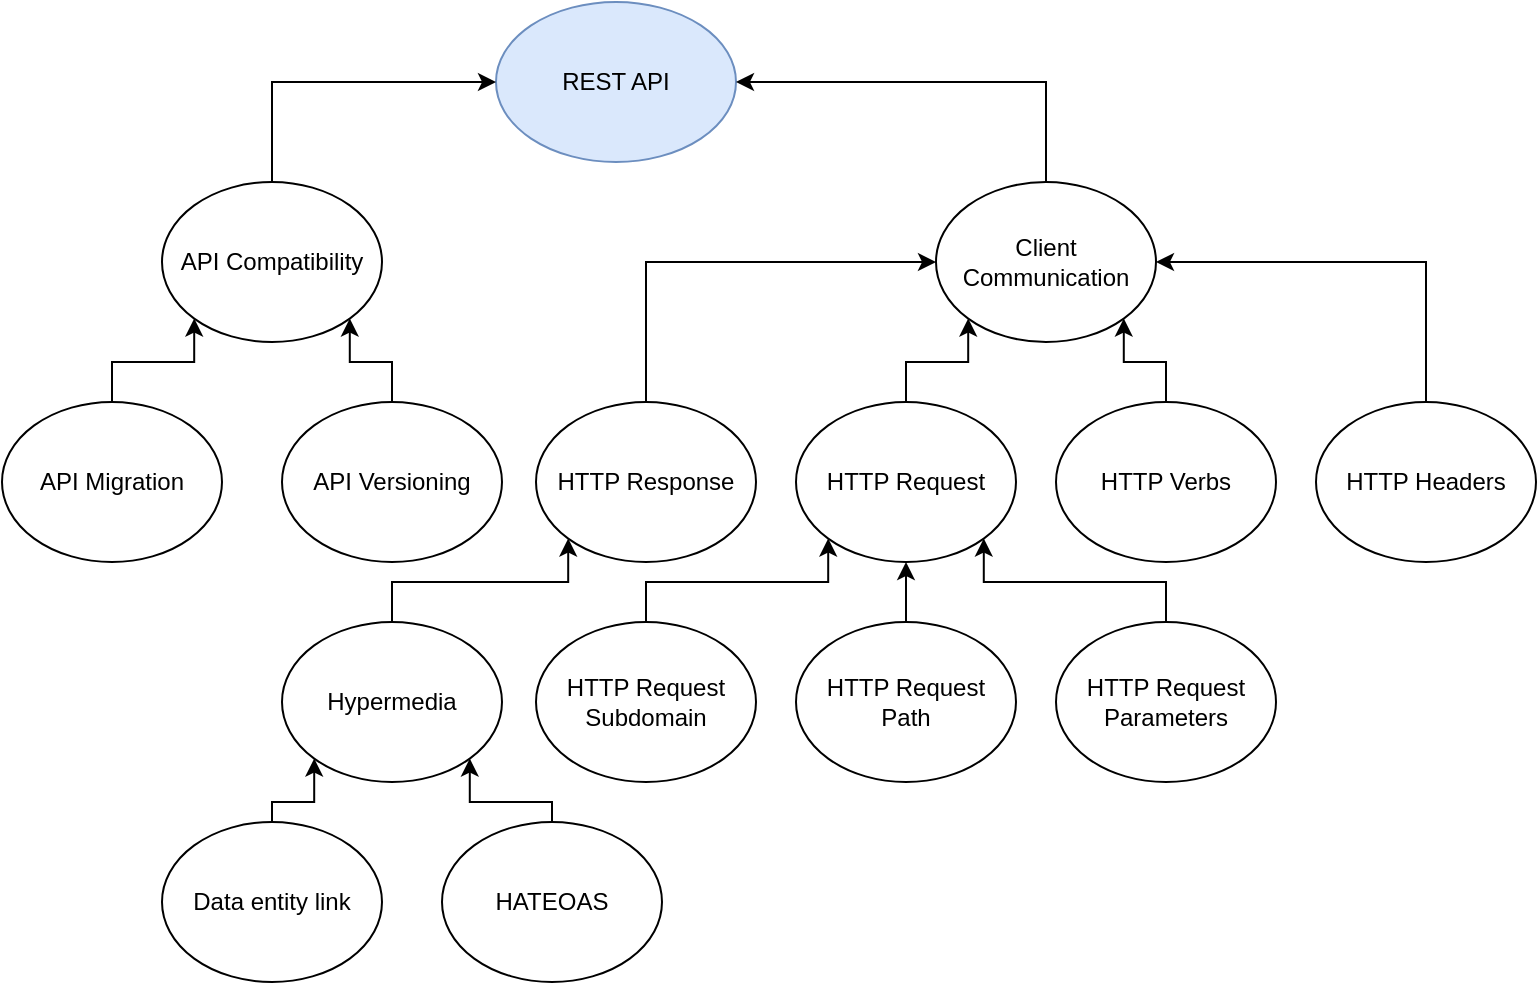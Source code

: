 <mxfile version="24.5.3" type="device">
  <diagram name="Page-1" id="W_DVdPMOir-uvhRmiZk6">
    <mxGraphModel dx="2074" dy="1363" grid="1" gridSize="10" guides="1" tooltips="1" connect="1" arrows="1" fold="1" page="1" pageScale="1" pageWidth="850" pageHeight="1100" math="0" shadow="0">
      <root>
        <mxCell id="0" />
        <mxCell id="1" parent="0" />
        <mxCell id="1XIJd5jqnsslgkVnj5lK-1" value="REST API" style="ellipse;whiteSpace=wrap;html=1;fillColor=#dae8fc;strokeColor=#6c8ebf;" parent="1" vertex="1">
          <mxGeometry x="277" y="170" width="120" height="80" as="geometry" />
        </mxCell>
        <mxCell id="1XIJd5jqnsslgkVnj5lK-11" style="edgeStyle=orthogonalEdgeStyle;rounded=0;orthogonalLoop=1;jettySize=auto;html=1;exitX=0.5;exitY=0;exitDx=0;exitDy=0;entryX=1;entryY=0.5;entryDx=0;entryDy=0;" parent="1" source="1XIJd5jqnsslgkVnj5lK-2" target="1XIJd5jqnsslgkVnj5lK-1" edge="1">
          <mxGeometry relative="1" as="geometry" />
        </mxCell>
        <mxCell id="1XIJd5jqnsslgkVnj5lK-2" value="Client Communication" style="ellipse;whiteSpace=wrap;html=1;" parent="1" vertex="1">
          <mxGeometry x="497" y="260" width="110" height="80" as="geometry" />
        </mxCell>
        <mxCell id="1XIJd5jqnsslgkVnj5lK-12" style="edgeStyle=orthogonalEdgeStyle;rounded=0;orthogonalLoop=1;jettySize=auto;html=1;exitX=0.5;exitY=0;exitDx=0;exitDy=0;entryX=0;entryY=0.5;entryDx=0;entryDy=0;" parent="1" source="1XIJd5jqnsslgkVnj5lK-3" target="1XIJd5jqnsslgkVnj5lK-2" edge="1">
          <mxGeometry relative="1" as="geometry" />
        </mxCell>
        <mxCell id="1XIJd5jqnsslgkVnj5lK-3" value="HTTP Response" style="ellipse;whiteSpace=wrap;html=1;" parent="1" vertex="1">
          <mxGeometry x="297" y="370" width="110" height="80" as="geometry" />
        </mxCell>
        <mxCell id="1XIJd5jqnsslgkVnj5lK-13" style="edgeStyle=orthogonalEdgeStyle;rounded=0;orthogonalLoop=1;jettySize=auto;html=1;exitX=0.5;exitY=0;exitDx=0;exitDy=0;entryX=0;entryY=1;entryDx=0;entryDy=0;" parent="1" source="1XIJd5jqnsslgkVnj5lK-4" target="1XIJd5jqnsslgkVnj5lK-2" edge="1">
          <mxGeometry relative="1" as="geometry" />
        </mxCell>
        <mxCell id="1XIJd5jqnsslgkVnj5lK-4" value="HTTP Request" style="ellipse;whiteSpace=wrap;html=1;" parent="1" vertex="1">
          <mxGeometry x="427" y="370" width="110" height="80" as="geometry" />
        </mxCell>
        <mxCell id="1XIJd5jqnsslgkVnj5lK-14" style="edgeStyle=orthogonalEdgeStyle;rounded=0;orthogonalLoop=1;jettySize=auto;html=1;exitX=0.5;exitY=0;exitDx=0;exitDy=0;entryX=1;entryY=1;entryDx=0;entryDy=0;" parent="1" source="1XIJd5jqnsslgkVnj5lK-5" target="1XIJd5jqnsslgkVnj5lK-2" edge="1">
          <mxGeometry relative="1" as="geometry" />
        </mxCell>
        <mxCell id="1XIJd5jqnsslgkVnj5lK-5" value="HTTP Verbs" style="ellipse;whiteSpace=wrap;html=1;" parent="1" vertex="1">
          <mxGeometry x="557" y="370" width="110" height="80" as="geometry" />
        </mxCell>
        <mxCell id="1XIJd5jqnsslgkVnj5lK-15" style="edgeStyle=orthogonalEdgeStyle;rounded=0;orthogonalLoop=1;jettySize=auto;html=1;entryX=1;entryY=0.5;entryDx=0;entryDy=0;" parent="1" source="1XIJd5jqnsslgkVnj5lK-6" target="1XIJd5jqnsslgkVnj5lK-2" edge="1">
          <mxGeometry relative="1" as="geometry">
            <Array as="points">
              <mxPoint x="742" y="300" />
            </Array>
          </mxGeometry>
        </mxCell>
        <mxCell id="1XIJd5jqnsslgkVnj5lK-6" value="HTTP Headers" style="ellipse;whiteSpace=wrap;html=1;" parent="1" vertex="1">
          <mxGeometry x="687" y="370" width="110" height="80" as="geometry" />
        </mxCell>
        <mxCell id="1XIJd5jqnsslgkVnj5lK-10" style="edgeStyle=orthogonalEdgeStyle;rounded=0;orthogonalLoop=1;jettySize=auto;html=1;exitX=0.5;exitY=0;exitDx=0;exitDy=0;entryX=0;entryY=0.5;entryDx=0;entryDy=0;" parent="1" source="1XIJd5jqnsslgkVnj5lK-7" target="1XIJd5jqnsslgkVnj5lK-1" edge="1">
          <mxGeometry relative="1" as="geometry">
            <mxPoint x="227" y="190" as="targetPoint" />
          </mxGeometry>
        </mxCell>
        <mxCell id="1XIJd5jqnsslgkVnj5lK-7" value="API Compatibility" style="ellipse;whiteSpace=wrap;html=1;" parent="1" vertex="1">
          <mxGeometry x="110" y="260" width="110" height="80" as="geometry" />
        </mxCell>
        <mxCell id="1XIJd5jqnsslgkVnj5lK-17" style="edgeStyle=orthogonalEdgeStyle;rounded=0;orthogonalLoop=1;jettySize=auto;html=1;exitX=0.5;exitY=0;exitDx=0;exitDy=0;entryX=1;entryY=1;entryDx=0;entryDy=0;" parent="1" source="1XIJd5jqnsslgkVnj5lK-8" target="1XIJd5jqnsslgkVnj5lK-7" edge="1">
          <mxGeometry relative="1" as="geometry" />
        </mxCell>
        <mxCell id="1XIJd5jqnsslgkVnj5lK-8" value="API Versioning" style="ellipse;whiteSpace=wrap;html=1;" parent="1" vertex="1">
          <mxGeometry x="170" y="370" width="110" height="80" as="geometry" />
        </mxCell>
        <mxCell id="1XIJd5jqnsslgkVnj5lK-16" style="edgeStyle=orthogonalEdgeStyle;rounded=0;orthogonalLoop=1;jettySize=auto;html=1;exitX=0.5;exitY=0;exitDx=0;exitDy=0;entryX=0;entryY=1;entryDx=0;entryDy=0;" parent="1" source="1XIJd5jqnsslgkVnj5lK-9" target="1XIJd5jqnsslgkVnj5lK-7" edge="1">
          <mxGeometry relative="1" as="geometry" />
        </mxCell>
        <mxCell id="1XIJd5jqnsslgkVnj5lK-9" value="API Migration" style="ellipse;whiteSpace=wrap;html=1;" parent="1" vertex="1">
          <mxGeometry x="30" y="370" width="110" height="80" as="geometry" />
        </mxCell>
        <mxCell id="U0yIJ4Tdos49neY1ZDmv-8" style="edgeStyle=orthogonalEdgeStyle;rounded=0;orthogonalLoop=1;jettySize=auto;html=1;entryX=0;entryY=1;entryDx=0;entryDy=0;" parent="1" source="U0yIJ4Tdos49neY1ZDmv-1" target="1XIJd5jqnsslgkVnj5lK-4" edge="1">
          <mxGeometry relative="1" as="geometry">
            <Array as="points">
              <mxPoint x="352" y="460" />
              <mxPoint x="443" y="460" />
            </Array>
          </mxGeometry>
        </mxCell>
        <mxCell id="U0yIJ4Tdos49neY1ZDmv-1" value="HTTP Request&lt;div&gt;Subdomain&lt;/div&gt;" style="ellipse;whiteSpace=wrap;html=1;" parent="1" vertex="1">
          <mxGeometry x="297" y="480" width="110" height="80" as="geometry" />
        </mxCell>
        <mxCell id="U0yIJ4Tdos49neY1ZDmv-7" style="edgeStyle=orthogonalEdgeStyle;rounded=0;orthogonalLoop=1;jettySize=auto;html=1;exitX=0.5;exitY=0;exitDx=0;exitDy=0;entryX=0.5;entryY=1;entryDx=0;entryDy=0;" parent="1" source="U0yIJ4Tdos49neY1ZDmv-4" target="1XIJd5jqnsslgkVnj5lK-4" edge="1">
          <mxGeometry relative="1" as="geometry" />
        </mxCell>
        <mxCell id="U0yIJ4Tdos49neY1ZDmv-4" value="HTTP Request&lt;div&gt;Path&lt;/div&gt;" style="ellipse;whiteSpace=wrap;html=1;" parent="1" vertex="1">
          <mxGeometry x="427" y="480" width="110" height="80" as="geometry" />
        </mxCell>
        <mxCell id="U0yIJ4Tdos49neY1ZDmv-6" style="edgeStyle=orthogonalEdgeStyle;rounded=0;orthogonalLoop=1;jettySize=auto;html=1;entryX=1;entryY=1;entryDx=0;entryDy=0;" parent="1" source="U0yIJ4Tdos49neY1ZDmv-5" target="1XIJd5jqnsslgkVnj5lK-4" edge="1">
          <mxGeometry relative="1" as="geometry">
            <Array as="points">
              <mxPoint x="612" y="460" />
              <mxPoint x="521" y="460" />
            </Array>
          </mxGeometry>
        </mxCell>
        <mxCell id="U0yIJ4Tdos49neY1ZDmv-5" value="HTTP Request&lt;div&gt;Parameters&lt;/div&gt;" style="ellipse;whiteSpace=wrap;html=1;" parent="1" vertex="1">
          <mxGeometry x="557" y="480" width="110" height="80" as="geometry" />
        </mxCell>
        <mxCell id="zad8mA6hlos0SojuvQlj-2" style="edgeStyle=orthogonalEdgeStyle;rounded=0;orthogonalLoop=1;jettySize=auto;html=1;entryX=0;entryY=1;entryDx=0;entryDy=0;exitX=0.5;exitY=0;exitDx=0;exitDy=0;" edge="1" parent="1" source="zad8mA6hlos0SojuvQlj-1" target="1XIJd5jqnsslgkVnj5lK-3">
          <mxGeometry relative="1" as="geometry">
            <Array as="points">
              <mxPoint x="225" y="460" />
              <mxPoint x="313" y="460" />
            </Array>
          </mxGeometry>
        </mxCell>
        <mxCell id="zad8mA6hlos0SojuvQlj-1" value="Hypermedia" style="ellipse;whiteSpace=wrap;html=1;" vertex="1" parent="1">
          <mxGeometry x="170" y="480" width="110" height="80" as="geometry" />
        </mxCell>
        <mxCell id="zad8mA6hlos0SojuvQlj-5" style="edgeStyle=orthogonalEdgeStyle;rounded=0;orthogonalLoop=1;jettySize=auto;html=1;entryX=0;entryY=1;entryDx=0;entryDy=0;" edge="1" parent="1" source="zad8mA6hlos0SojuvQlj-3" target="zad8mA6hlos0SojuvQlj-1">
          <mxGeometry relative="1" as="geometry">
            <Array as="points">
              <mxPoint x="165" y="570" />
              <mxPoint x="186" y="570" />
            </Array>
          </mxGeometry>
        </mxCell>
        <mxCell id="zad8mA6hlos0SojuvQlj-3" value="Data entity link" style="ellipse;whiteSpace=wrap;html=1;" vertex="1" parent="1">
          <mxGeometry x="110" y="580" width="110" height="80" as="geometry" />
        </mxCell>
        <mxCell id="zad8mA6hlos0SojuvQlj-6" style="edgeStyle=orthogonalEdgeStyle;rounded=0;orthogonalLoop=1;jettySize=auto;html=1;exitX=0.5;exitY=0;exitDx=0;exitDy=0;entryX=1;entryY=1;entryDx=0;entryDy=0;" edge="1" parent="1" source="zad8mA6hlos0SojuvQlj-4" target="zad8mA6hlos0SojuvQlj-1">
          <mxGeometry relative="1" as="geometry">
            <Array as="points">
              <mxPoint x="305" y="570" />
              <mxPoint x="264" y="570" />
            </Array>
          </mxGeometry>
        </mxCell>
        <mxCell id="zad8mA6hlos0SojuvQlj-4" value="HATEOAS" style="ellipse;whiteSpace=wrap;html=1;" vertex="1" parent="1">
          <mxGeometry x="250" y="580" width="110" height="80" as="geometry" />
        </mxCell>
      </root>
    </mxGraphModel>
  </diagram>
</mxfile>
